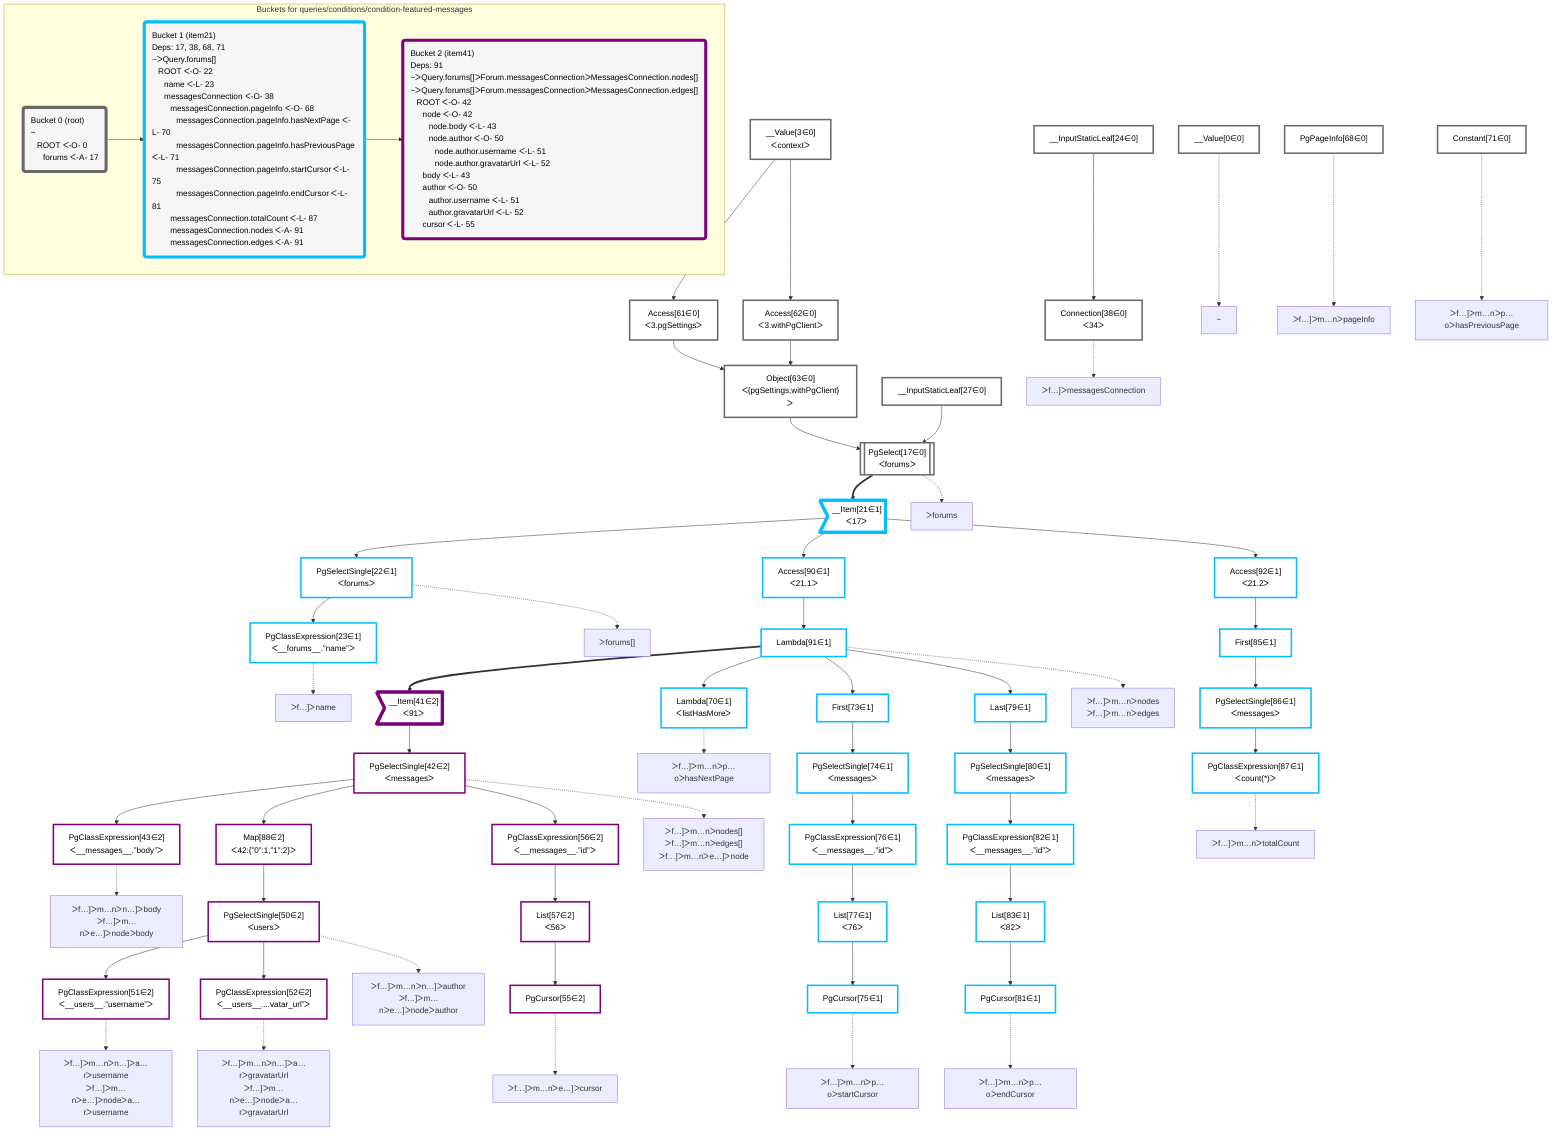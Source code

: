graph TD
    classDef path fill:#eee,stroke:#000,color:#000
    classDef plan fill:#fff,stroke-width:3px,color:#000
    classDef itemplan fill:#fff,stroke-width:6px,color:#000
    classDef sideeffectplan fill:#f00,stroke-width:6px,color:#000
    classDef bucket fill:#f6f6f6,color:#000,stroke-width:6px,text-align:left


    %% define plans
    __Value0["__Value[0∈0]"]:::plan
    __Value3["__Value[3∈0]<br />ᐸcontextᐳ"]:::plan
    Access61["Access[61∈0]<br />ᐸ3.pgSettingsᐳ"]:::plan
    Access62["Access[62∈0]<br />ᐸ3.withPgClientᐳ"]:::plan
    Object63["Object[63∈0]<br />ᐸ{pgSettings,withPgClient}ᐳ"]:::plan
    __InputStaticLeaf27["__InputStaticLeaf[27∈0]"]:::plan
    PgSelect17[["PgSelect[17∈0]<br />ᐸforumsᐳ"]]:::plan
    __Item21>"__Item[21∈1]<br />ᐸ17ᐳ"]:::itemplan
    PgSelectSingle22["PgSelectSingle[22∈1]<br />ᐸforumsᐳ"]:::plan
    PgClassExpression23["PgClassExpression[23∈1]<br />ᐸ__forums__.”name”ᐳ"]:::plan
    __InputStaticLeaf24["__InputStaticLeaf[24∈0]"]:::plan
    Connection38["Connection[38∈0]<br />ᐸ34ᐳ"]:::plan
    Access90["Access[90∈1]<br />ᐸ21.1ᐳ"]:::plan
    Lambda91["Lambda[91∈1]"]:::plan
    __Item41>"__Item[41∈2]<br />ᐸ91ᐳ"]:::itemplan
    PgSelectSingle42["PgSelectSingle[42∈2]<br />ᐸmessagesᐳ"]:::plan
    PgClassExpression43["PgClassExpression[43∈2]<br />ᐸ__messages__.”body”ᐳ"]:::plan
    Map88["Map[88∈2]<br />ᐸ42:{”0”:1,”1”:2}ᐳ"]:::plan
    PgSelectSingle50["PgSelectSingle[50∈2]<br />ᐸusersᐳ"]:::plan
    PgClassExpression51["PgClassExpression[51∈2]<br />ᐸ__users__.”username”ᐳ"]:::plan
    PgClassExpression52["PgClassExpression[52∈2]<br />ᐸ__users__....vatar_url”ᐳ"]:::plan
    PgClassExpression56["PgClassExpression[56∈2]<br />ᐸ__messages__.”id”ᐳ"]:::plan
    List57["List[57∈2]<br />ᐸ56ᐳ"]:::plan
    PgCursor55["PgCursor[55∈2]"]:::plan
    PgPageInfo68["PgPageInfo[68∈0]"]:::plan
    Lambda70["Lambda[70∈1]<br />ᐸlistHasMoreᐳ"]:::plan
    Constant71["Constant[71∈0]"]:::plan
    First73["First[73∈1]"]:::plan
    PgSelectSingle74["PgSelectSingle[74∈1]<br />ᐸmessagesᐳ"]:::plan
    PgClassExpression76["PgClassExpression[76∈1]<br />ᐸ__messages__.”id”ᐳ"]:::plan
    List77["List[77∈1]<br />ᐸ76ᐳ"]:::plan
    PgCursor75["PgCursor[75∈1]"]:::plan
    Last79["Last[79∈1]"]:::plan
    PgSelectSingle80["PgSelectSingle[80∈1]<br />ᐸmessagesᐳ"]:::plan
    PgClassExpression82["PgClassExpression[82∈1]<br />ᐸ__messages__.”id”ᐳ"]:::plan
    List83["List[83∈1]<br />ᐸ82ᐳ"]:::plan
    PgCursor81["PgCursor[81∈1]"]:::plan
    Access92["Access[92∈1]<br />ᐸ21.2ᐳ"]:::plan
    First85["First[85∈1]"]:::plan
    PgSelectSingle86["PgSelectSingle[86∈1]<br />ᐸmessagesᐳ"]:::plan
    PgClassExpression87["PgClassExpression[87∈1]<br />ᐸcount(*)ᐳ"]:::plan

    %% plan dependencies
    __Value3 --> Access61
    __Value3 --> Access62
    Access61 & Access62 --> Object63
    Object63 & __InputStaticLeaf27 --> PgSelect17
    PgSelect17 ==> __Item21
    __Item21 --> PgSelectSingle22
    PgSelectSingle22 --> PgClassExpression23
    __InputStaticLeaf24 --> Connection38
    __Item21 --> Access90
    Access90 --> Lambda91
    Lambda91 ==> __Item41
    __Item41 --> PgSelectSingle42
    PgSelectSingle42 --> PgClassExpression43
    PgSelectSingle42 --> Map88
    Map88 --> PgSelectSingle50
    PgSelectSingle50 --> PgClassExpression51
    PgSelectSingle50 --> PgClassExpression52
    PgSelectSingle42 --> PgClassExpression56
    PgClassExpression56 --> List57
    List57 --> PgCursor55
    Lambda91 --> Lambda70
    Lambda91 --> First73
    First73 --> PgSelectSingle74
    PgSelectSingle74 --> PgClassExpression76
    PgClassExpression76 --> List77
    List77 --> PgCursor75
    Lambda91 --> Last79
    Last79 --> PgSelectSingle80
    PgSelectSingle80 --> PgClassExpression82
    PgClassExpression82 --> List83
    List83 --> PgCursor81
    __Item21 --> Access92
    Access92 --> First85
    First85 --> PgSelectSingle86
    PgSelectSingle86 --> PgClassExpression87

    %% plan-to-path relationships
    P0["~"]
    __Value0 -.-> P0
    P17["ᐳforums"]
    PgSelect17 -.-> P17
    P22["ᐳforums[]"]
    PgSelectSingle22 -.-> P22
    P23["ᐳf…]ᐳname"]
    PgClassExpression23 -.-> P23
    P38["ᐳf…]ᐳmessagesConnection"]
    Connection38 -.-> P38
    P42["ᐳf…]ᐳm…nᐳnodes[]<br />ᐳf…]ᐳm…nᐳedges[]<br />ᐳf…]ᐳm…nᐳe…]ᐳnode"]
    PgSelectSingle42 -.-> P42
    P43["ᐳf…]ᐳm…nᐳn…]ᐳbody<br />ᐳf…]ᐳm…nᐳe…]ᐳnodeᐳbody"]
    PgClassExpression43 -.-> P43
    P50["ᐳf…]ᐳm…nᐳn…]ᐳauthor<br />ᐳf…]ᐳm…nᐳe…]ᐳnodeᐳauthor"]
    PgSelectSingle50 -.-> P50
    P51["ᐳf…]ᐳm…nᐳn…]ᐳa…rᐳusername<br />ᐳf…]ᐳm…nᐳe…]ᐳnodeᐳa…rᐳusername"]
    PgClassExpression51 -.-> P51
    P52["ᐳf…]ᐳm…nᐳn…]ᐳa…rᐳgravatarUrl<br />ᐳf…]ᐳm…nᐳe…]ᐳnodeᐳa…rᐳgravatarUrl"]
    PgClassExpression52 -.-> P52
    P55["ᐳf…]ᐳm…nᐳe…]ᐳcursor"]
    PgCursor55 -.-> P55
    P68["ᐳf…]ᐳm…nᐳpageInfo"]
    PgPageInfo68 -.-> P68
    P70["ᐳf…]ᐳm…nᐳp…oᐳhasNextPage"]
    Lambda70 -.-> P70
    P71["ᐳf…]ᐳm…nᐳp…oᐳhasPreviousPage"]
    Constant71 -.-> P71
    P75["ᐳf…]ᐳm…nᐳp…oᐳstartCursor"]
    PgCursor75 -.-> P75
    P81["ᐳf…]ᐳm…nᐳp…oᐳendCursor"]
    PgCursor81 -.-> P81
    P87["ᐳf…]ᐳm…nᐳtotalCount"]
    PgClassExpression87 -.-> P87
    P91["ᐳf…]ᐳm…nᐳnodes<br />ᐳf…]ᐳm…nᐳedges"]
    Lambda91 -.-> P91

    subgraph "Buckets for queries/conditions/condition-featured-messages"
    Bucket0("Bucket 0 (root)<br />~<br />⠀ROOT ᐸ-O- 0<br />⠀⠀forums ᐸ-A- 17"):::bucket
    classDef bucket0 stroke:#696969
    class Bucket0,__Value0,__Value3,PgSelect17,__InputStaticLeaf24,__InputStaticLeaf27,Connection38,Access61,Access62,Object63,PgPageInfo68,Constant71 bucket0
    Bucket1("Bucket 1 (item21)<br />Deps: 17, 38, 68, 71<br />~ᐳQuery.forums[]<br />⠀ROOT ᐸ-O- 22<br />⠀⠀name ᐸ-L- 23<br />⠀⠀messagesConnection ᐸ-O- 38<br />⠀⠀⠀messagesConnection.pageInfo ᐸ-O- 68<br />⠀⠀⠀⠀messagesConnection.pageInfo.hasNextPage ᐸ-L- 70<br />⠀⠀⠀⠀messagesConnection.pageInfo.hasPreviousPage ᐸ-L- 71<br />⠀⠀⠀⠀messagesConnection.pageInfo.startCursor ᐸ-L- 75<br />⠀⠀⠀⠀messagesConnection.pageInfo.endCursor ᐸ-L- 81<br />⠀⠀⠀messagesConnection.totalCount ᐸ-L- 87<br />⠀⠀⠀messagesConnection.nodes ᐸ-A- 91<br />⠀⠀⠀messagesConnection.edges ᐸ-A- 91"):::bucket
    classDef bucket1 stroke:#00bfff
    class Bucket1,__Item21,PgSelectSingle22,PgClassExpression23,Lambda70,First73,PgSelectSingle74,PgCursor75,PgClassExpression76,List77,Last79,PgSelectSingle80,PgCursor81,PgClassExpression82,List83,First85,PgSelectSingle86,PgClassExpression87,Access90,Lambda91,Access92 bucket1
    Bucket2("Bucket 2 (item41)<br />Deps: 91<br />~ᐳQuery.forums[]ᐳForum.messagesConnectionᐳMessagesConnection.nodes[]<br />~ᐳQuery.forums[]ᐳForum.messagesConnectionᐳMessagesConnection.edges[]<br />⠀ROOT ᐸ-O- 42<br />⠀⠀node ᐸ-O- 42<br />⠀⠀⠀node.body ᐸ-L- 43<br />⠀⠀⠀node.author ᐸ-O- 50<br />⠀⠀⠀⠀node.author.username ᐸ-L- 51<br />⠀⠀⠀⠀node.author.gravatarUrl ᐸ-L- 52<br />⠀⠀body ᐸ-L- 43<br />⠀⠀author ᐸ-O- 50<br />⠀⠀⠀author.username ᐸ-L- 51<br />⠀⠀⠀author.gravatarUrl ᐸ-L- 52<br />⠀⠀cursor ᐸ-L- 55"):::bucket
    classDef bucket2 stroke:#7f007f
    class Bucket2,__Item41,PgSelectSingle42,PgClassExpression43,PgSelectSingle50,PgClassExpression51,PgClassExpression52,PgCursor55,PgClassExpression56,List57,Map88 bucket2
    Bucket0 --> Bucket1
    Bucket1 --> Bucket2
    end